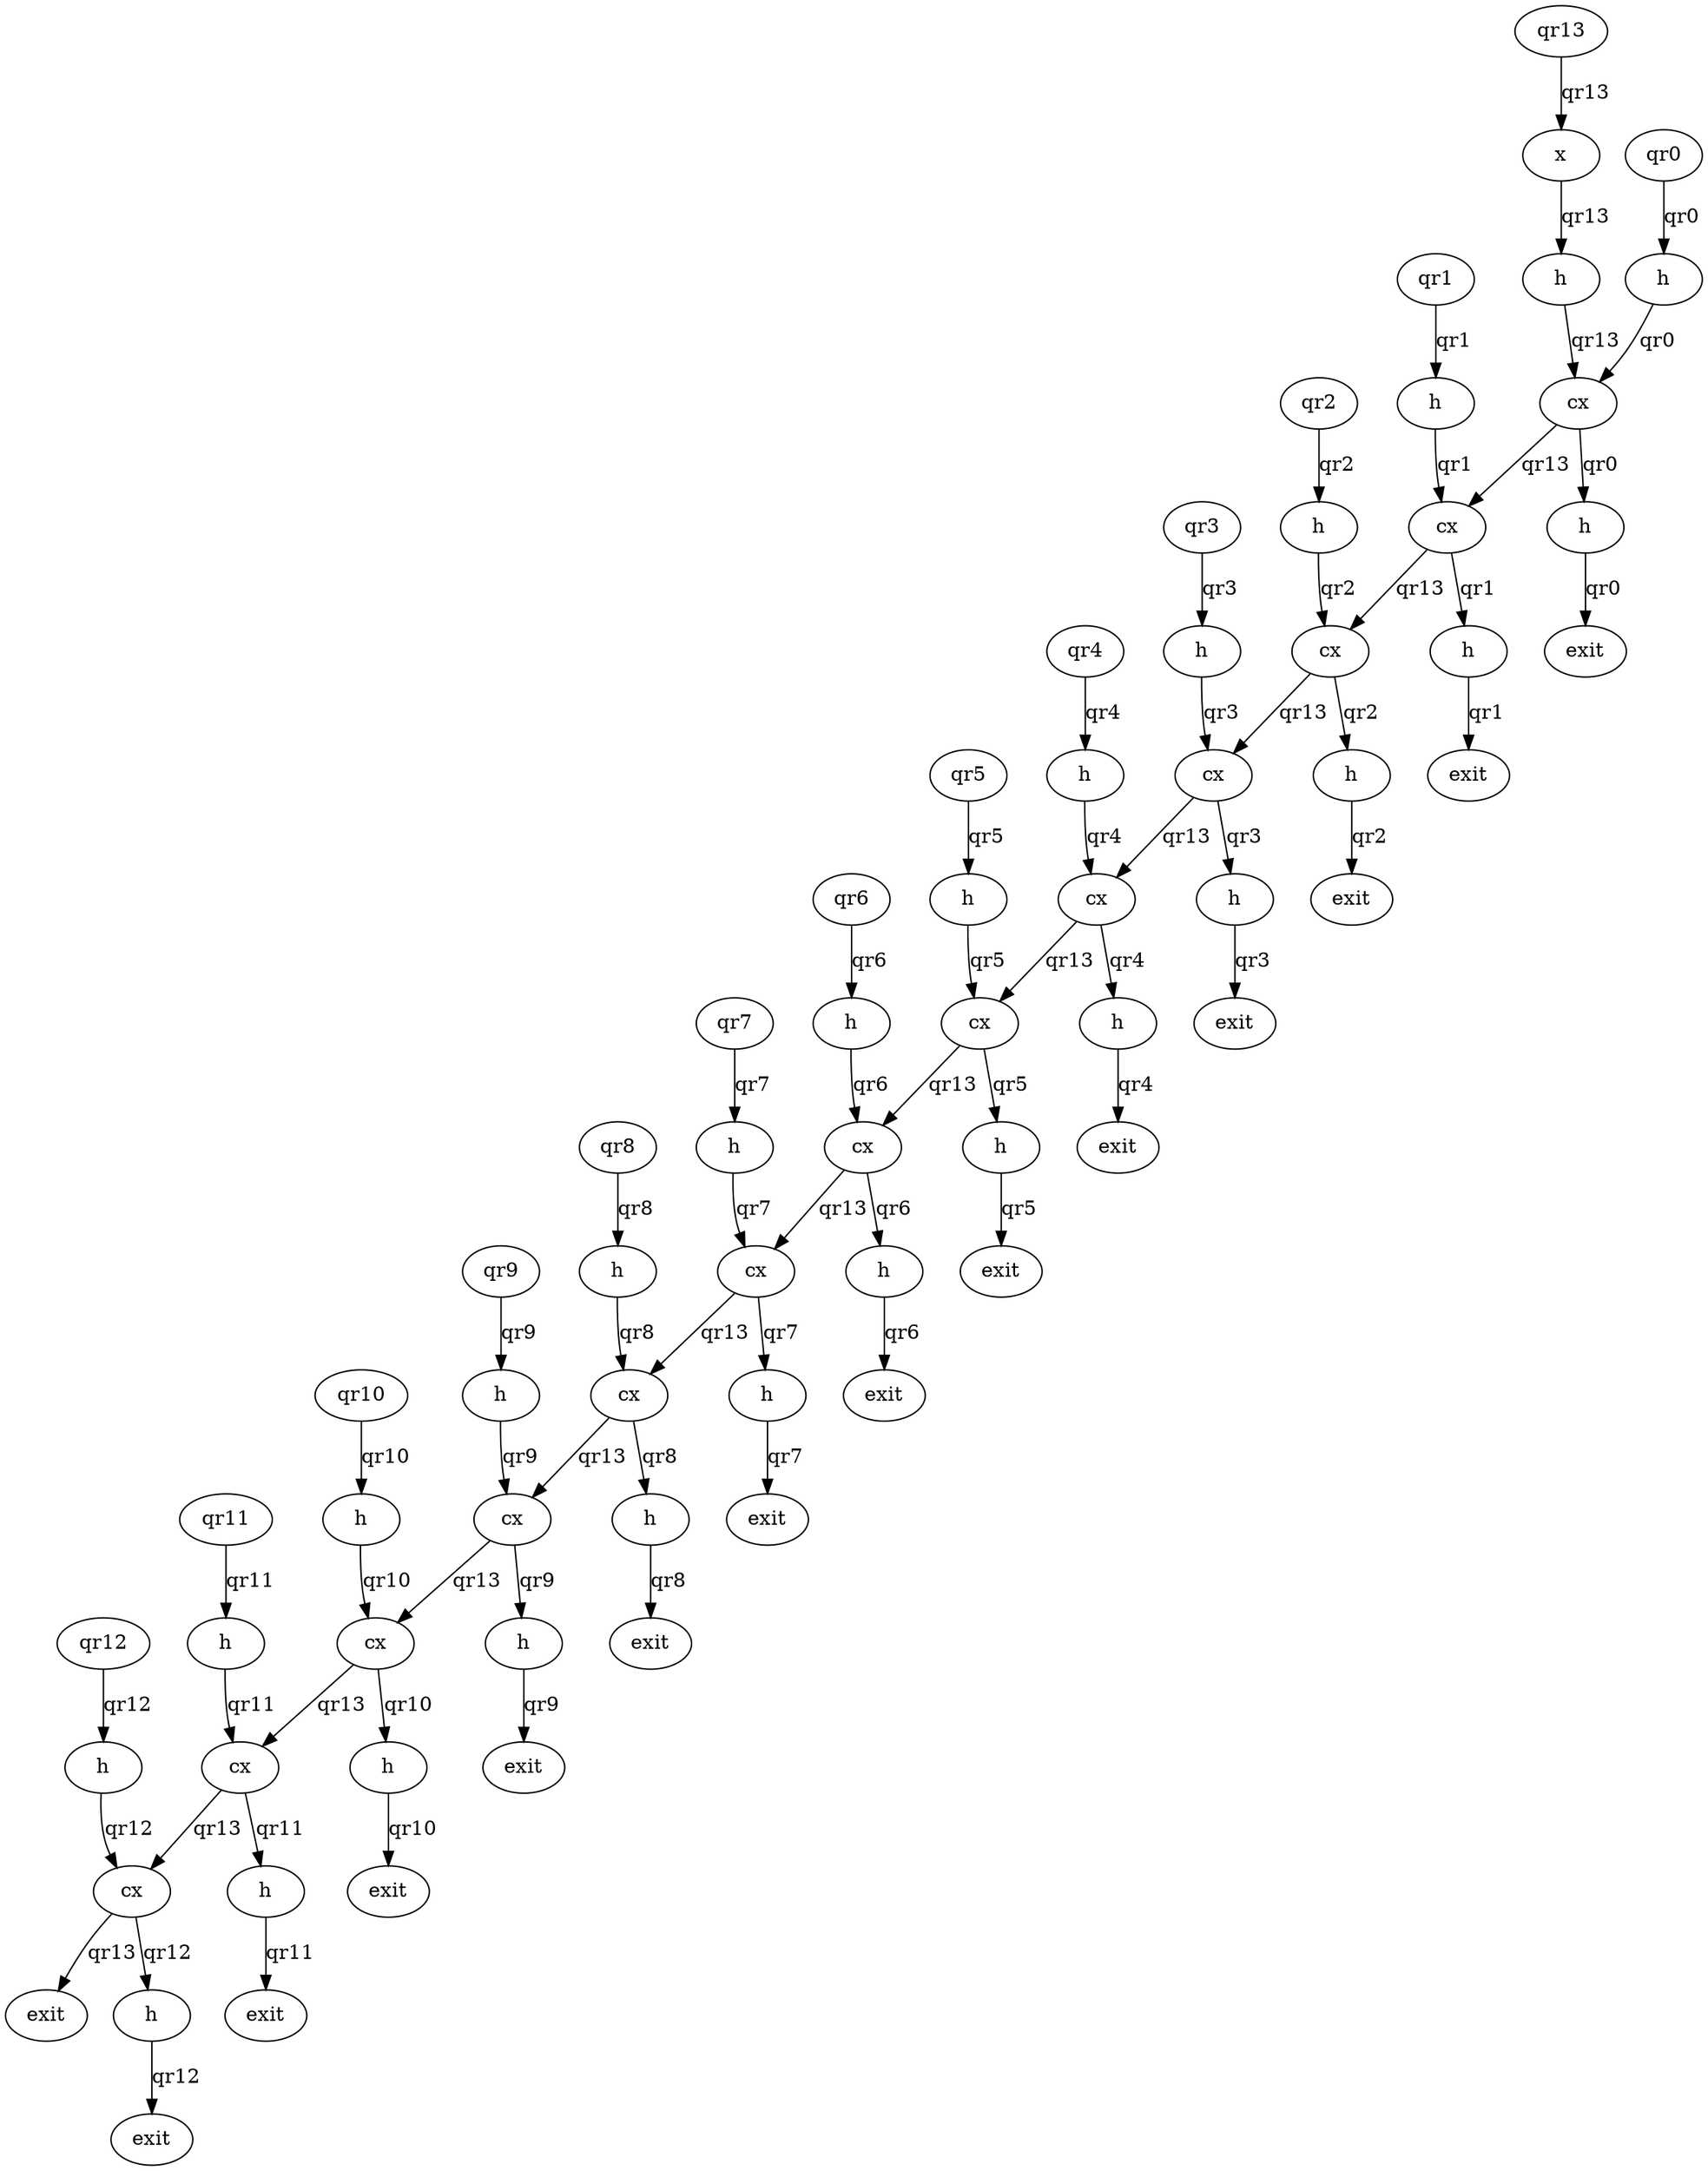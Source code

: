 digraph  {
h_0 [label=h, line=7, order=1];
h_2 [label=h, line=8, order=2];
h_4 [label=h, line=9, order=3];
h_6 [label=h, line=10, order=4];
h_8 [label=h, line=11, order=5];
h_10 [label=h, line=12, order=6];
h_12 [label=h, line=13, order=7];
h_14 [label=h, line=14, order=8];
h_16 [label=h, line=15, order=9];
h_18 [label=h, line=16, order=10];
h_20 [label=h, line=17, order=11];
h_22 [label=h, line=18, order=12];
h_24 [label=h, line=19, order=13];
x_26 [label=x, line=20, order=14];
h_28 [label=h, line=21, order=15];
cx_30 [label=cx, line=23, order=16];
cx_33 [label=cx, line=24, order=17];
cx_36 [label=cx, line=25, order=18];
cx_39 [label=cx, line=26, order=19];
cx_42 [label=cx, line=27, order=20];
cx_45 [label=cx, line=28, order=21];
cx_48 [label=cx, line=29, order=22];
cx_51 [label=cx, line=30, order=23];
cx_54 [label=cx, line=31, order=24];
cx_57 [label=cx, line=32, order=25];
cx_60 [label=cx, line=33, order=26];
cx_63 [label=cx, line=34, order=27];
cx_66 [label=cx, line=35, order=28];
qr13_exit_68 [label=exit, order=8246];
h_69 [label=h, line=37, order=29];
qr0_exit_70 [label=exit, order=8246];
h_71 [label=h, line=38, order=30];
qr1_exit_72 [label=exit, order=8246];
h_73 [label=h, line=39, order=31];
qr2_exit_74 [label=exit, order=8246];
h_75 [label=h, line=40, order=32];
qr3_exit_76 [label=exit, order=8246];
h_77 [label=h, line=41, order=33];
qr4_exit_78 [label=exit, order=8246];
h_79 [label=h, line=42, order=34];
qr5_exit_80 [label=exit, order=8246];
h_81 [label=h, line=43, order=35];
qr6_exit_82 [label=exit, order=8246];
h_83 [label=h, line=44, order=36];
qr7_exit_84 [label=exit, order=8246];
h_85 [label=h, line=45, order=37];
qr8_exit_86 [label=exit, order=8246];
h_87 [label=h, line=46, order=38];
qr9_exit_88 [label=exit, order=8246];
h_89 [label=h, line=47, order=39];
qr10_exit_90 [label=exit, order=8246];
h_91 [label=h, line=48, order=40];
qr11_exit_92 [label=exit, order=8246];
h_93 [label=h, line=49, order=41];
qr12_exit_94 [label=exit, order=8246];
qr0 [label=qr0, order=0];
qr1 [label=qr1, order=0];
qr2 [label=qr2, order=0];
qr3 [label=qr3, order=0];
qr4 [label=qr4, order=0];
qr5 [label=qr5, order=0];
qr6 [label=qr6, order=0];
qr7 [label=qr7, order=0];
qr8 [label=qr8, order=0];
qr9 [label=qr9, order=0];
qr10 [label=qr10, order=0];
qr11 [label=qr11, order=0];
qr12 [label=qr12, order=0];
qr13 [label=qr13, order=0];
h_0 -> cx_30  [key=0, label=qr0];
h_2 -> cx_33  [key=0, label=qr1];
h_4 -> cx_36  [key=0, label=qr2];
h_6 -> cx_39  [key=0, label=qr3];
h_8 -> cx_42  [key=0, label=qr4];
h_10 -> cx_45  [key=0, label=qr5];
h_12 -> cx_48  [key=0, label=qr6];
h_14 -> cx_51  [key=0, label=qr7];
h_16 -> cx_54  [key=0, label=qr8];
h_18 -> cx_57  [key=0, label=qr9];
h_20 -> cx_60  [key=0, label=qr10];
h_22 -> cx_63  [key=0, label=qr11];
h_24 -> cx_66  [key=0, label=qr12];
x_26 -> h_28  [key=0, label=qr13];
h_28 -> cx_30  [key=0, label=qr13];
cx_30 -> cx_33  [key=0, label=qr13];
cx_30 -> h_69  [key=0, label=qr0];
cx_33 -> cx_36  [key=0, label=qr13];
cx_33 -> h_71  [key=0, label=qr1];
cx_36 -> cx_39  [key=0, label=qr13];
cx_36 -> h_73  [key=0, label=qr2];
cx_39 -> cx_42  [key=0, label=qr13];
cx_39 -> h_75  [key=0, label=qr3];
cx_42 -> cx_45  [key=0, label=qr13];
cx_42 -> h_77  [key=0, label=qr4];
cx_45 -> cx_48  [key=0, label=qr13];
cx_45 -> h_79  [key=0, label=qr5];
cx_48 -> cx_51  [key=0, label=qr13];
cx_48 -> h_81  [key=0, label=qr6];
cx_51 -> cx_54  [key=0, label=qr13];
cx_51 -> h_83  [key=0, label=qr7];
cx_54 -> cx_57  [key=0, label=qr13];
cx_54 -> h_85  [key=0, label=qr8];
cx_57 -> cx_60  [key=0, label=qr13];
cx_57 -> h_87  [key=0, label=qr9];
cx_60 -> cx_63  [key=0, label=qr13];
cx_60 -> h_89  [key=0, label=qr10];
cx_63 -> cx_66  [key=0, label=qr13];
cx_63 -> h_91  [key=0, label=qr11];
cx_66 -> qr13_exit_68  [key=0, label=qr13];
cx_66 -> h_93  [key=0, label=qr12];
h_69 -> qr0_exit_70  [key=0, label=qr0];
h_71 -> qr1_exit_72  [key=0, label=qr1];
h_73 -> qr2_exit_74  [key=0, label=qr2];
h_75 -> qr3_exit_76  [key=0, label=qr3];
h_77 -> qr4_exit_78  [key=0, label=qr4];
h_79 -> qr5_exit_80  [key=0, label=qr5];
h_81 -> qr6_exit_82  [key=0, label=qr6];
h_83 -> qr7_exit_84  [key=0, label=qr7];
h_85 -> qr8_exit_86  [key=0, label=qr8];
h_87 -> qr9_exit_88  [key=0, label=qr9];
h_89 -> qr10_exit_90  [key=0, label=qr10];
h_91 -> qr11_exit_92  [key=0, label=qr11];
h_93 -> qr12_exit_94  [key=0, label=qr12];
qr0 -> h_0  [key=0, label=qr0];
qr1 -> h_2  [key=0, label=qr1];
qr2 -> h_4  [key=0, label=qr2];
qr3 -> h_6  [key=0, label=qr3];
qr4 -> h_8  [key=0, label=qr4];
qr5 -> h_10  [key=0, label=qr5];
qr6 -> h_12  [key=0, label=qr6];
qr7 -> h_14  [key=0, label=qr7];
qr8 -> h_16  [key=0, label=qr8];
qr9 -> h_18  [key=0, label=qr9];
qr10 -> h_20  [key=0, label=qr10];
qr11 -> h_22  [key=0, label=qr11];
qr12 -> h_24  [key=0, label=qr12];
qr13 -> x_26  [key=0, label=qr13];
}
